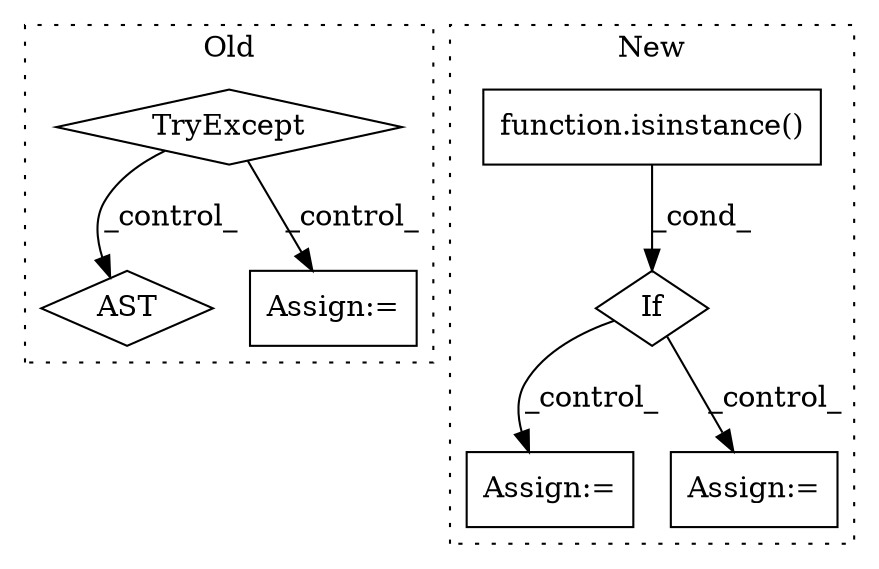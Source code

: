 digraph G {
subgraph cluster0 {
1 [label="TryExcept" a="71" s="5161" l="17" shape="diamond"];
3 [label="AST" a="2" s="5366,0" l="7,0" shape="diamond"];
6 [label="Assign:=" a="68" s="5187" l="14" shape="box"];
label = "Old";
style="dotted";
}
subgraph cluster1 {
2 [label="function.isinstance()" a="75" s="5441,5474" l="11,1" shape="box"];
4 [label="If" a="96" s="5441" l="0" shape="diamond"];
5 [label="Assign:=" a="68" s="5562" l="3" shape="box"];
7 [label="Assign:=" a="68" s="5496" l="3" shape="box"];
label = "New";
style="dotted";
}
1 -> 3 [label="_control_"];
1 -> 6 [label="_control_"];
2 -> 4 [label="_cond_"];
4 -> 5 [label="_control_"];
4 -> 7 [label="_control_"];
}